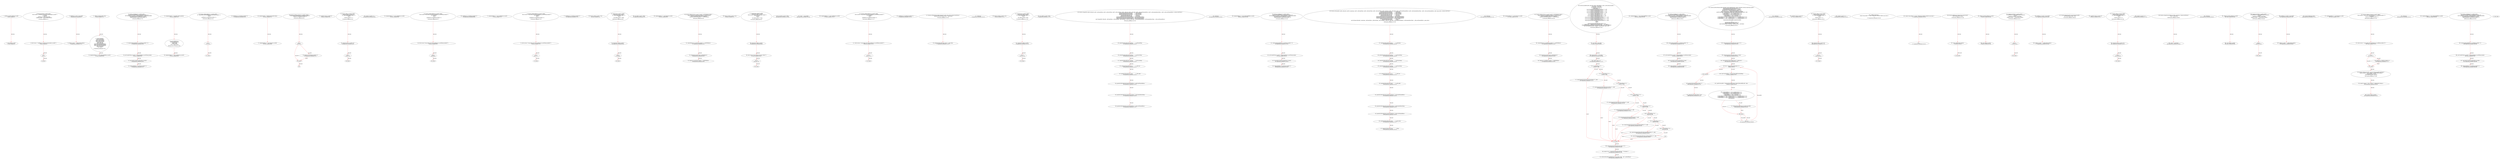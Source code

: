 digraph  {
13 [label="2_ address payable lastPlayer_re_ent9;\n13-new_variable-3-3", method="", type_label=new_variable];
17 [label="3_ uint jackpot_re_ent9;\n17-new_variable-4-4", method="", type_label=new_variable];
21 [label="4_ function buyTicket_re_ent9() public{\n	    (bool success,) = lastPlayer_re_ent9.call.value(jackpot_re_ent9)(\"\");\n	    if (!success)\n	        revert();\n      lastPlayer_re_ent9 = msg.sender;\n      jackpot_re_ent9    = address(this).balance;\n    }\n21-function_definition-5-11", method="buyTicket_re_ent9()", type_label=function_definition];
25 [label="5_ (bool success,) = lastPlayer_re_ent9.call.value(jackpot_re_ent9)(\"\");\n25-new_variable-6-6", method="buyTicket_re_ent9()", type_label=new_variable];
43 [label="6_ if\n43-if-7-8", method="buyTicket_re_ent9()", type_label=if];
2066 [label="6_ end_if", method="buyTicket_re_ent9()", type_label=end_if];
48 [label="8_ lastPlayer_re_ent9 = msg.sender;\n48-expression_statement-9-9", method="buyTicket_re_ent9()", type_label=expression_statement];
54 [label="9_ jackpot_re_ent9    = address(this).balance;\n54-expression_statement-10-10", method="buyTicket_re_ent9()", type_label=expression_statement];
62 [label="11_ address payable public owner;\n62-new_variable-12-12", method="", type_label=new_variable];
67 [label="12_ struct GameInfo {\n    uint256 timestamp;\n    uint32 odd_homeTeam;\n    uint32 odd_drawTeam; \n    uint32 odd_awayTeam;\n    uint32 odd_over;\n    uint32 odd_under;\n    uint32 odd_homeTeamAndDraw;\n    uint32 odd_homeAndAwayTeam;\n    uint32 odd_awayTeamAndDraw;\n    uint8  open_status;\n    bool   isDone;\n  }\n67-expression_statement-13-25", method="GameInfo()", type_label=expression_statement];
113 [label="25_ mapping(address => uint) redeemableEther_re_ent25;\n113-new_variable-26-26", method="", type_label=new_variable];
119 [label="26_ function claimReward_re_ent25() public {        \n        require(redeemableEther_re_ent25[msg.sender] > 0);\n        uint transferValue_re_ent25 = redeemableEther_re_ent25[msg.sender];\n        msg.sender.transfer(transferValue_re_ent25);    \n        redeemableEther_re_ent25[msg.sender] = 0;\n    }\n119-function_definition-27-32", method="claimReward_re_ent25()", type_label=function_definition];
123 [label="27_ require(redeemableEther_re_ent25[msg.sender] > 0);\n123-expression_statement-28-28", method="claimReward_re_ent25()", type_label=expression_statement];
134 [label="28_ uint transferValue_re_ent25 = redeemableEther_re_ent25[msg.sender];\n134-new_variable-29-29", method="claimReward_re_ent25()", type_label=new_variable];
144 [label="29_ msg.sender.transfer(transferValue_re_ent25);\n144-expression_statement-30-30", method="claimReward_re_ent25()", type_label=expression_statement];
153 [label="30_ redeemableEther_re_ent25[msg.sender] = 0;\n153-expression_statement-31-31", method="claimReward_re_ent25()", type_label=expression_statement];
161 [label="32_ mapping(uint64 => GameInfo) public gameList;\n161-new_variable-33-33", method="", type_label=new_variable];
169 [label="33_ struct BetFixture {\n    address payable player;\n    uint256 stake;\n    uint32  odd;\n    uint16  selectedTeam;\n  }\n169-expression_statement-34-39", method="BetFixture()", type_label=expression_statement];
187 [label="39_ mapping(address => uint) userBalance_re_ent19;\n187-new_variable-40-40", method="", type_label=new_variable];
193 [label="40_ function withdrawBalance_re_ent19() public{\n        if( ! (msg.sender.send(userBalance_re_ent19[msg.sender]) ) ){\n            revert();\n        }\n        userBalance_re_ent19[msg.sender] = 0;\n    }\n193-function_definition-41-46", method="withdrawBalance_re_ent19()", type_label=function_definition];
197 [label="41_ if\n197-if-42-44", method="withdrawBalance_re_ent19()", type_label=if];
2220 [label="41_ end_if", method="withdrawBalance_re_ent19()", type_label=end_if];
215 [label="44_ userBalance_re_ent19[msg.sender] = 0;\n215-expression_statement-45-45", method="withdrawBalance_re_ent19()", type_label=expression_statement];
223 [label="46_ mapping(uint64 => BetFixture[]) public betList;\n223-new_variable-47-47", method="", type_label=new_variable];
232 [label="47_ mapping(address => uint) balances_re_ent36;\n232-new_variable-48-48", method="", type_label=new_variable];
238 [label="48_ function withdraw_balances_re_ent36 () public {\n       if (msg.sender.send(balances_re_ent36[msg.sender ]))\n          balances_re_ent36[msg.sender] = 0;\n      }\n238-function_definition-49-52", method="withdraw_balances_re_ent36()", type_label=function_definition];
242 [label="49_ if\n242-if-50-51", method="withdraw_balances_re_ent36()", type_label=if];
2265 [label="49_ end_if", method="withdraw_balances_re_ent36()", type_label=end_if];
255 [label="50_ balances_re_ent36[msg.sender] = 0;\n255-expression_statement-51-51", method="withdraw_balances_re_ent36()", type_label=expression_statement];
269 [label="53_ uint256 counter_re_ent35 =0;\n269-new_variable-54-54", method="", type_label=new_variable];
274 [label="54_ function callme_re_ent35() public{\n        require(counter_re_ent35<=5);\n	if( ! (msg.sender.send(10 ether) ) ){\n            revert();\n        }\n        counter_re_ent35 += 1;\n    }\n274-function_definition-55-61", method="callme_re_ent35()", type_label=function_definition];
278 [label="55_ require(counter_re_ent35<=5);\n278-expression_statement-56-56", method="callme_re_ent35()", type_label=expression_statement];
285 [label="56_ if\n285-if-57-59", method="callme_re_ent35()", type_label=if];
2308 [label="56_ end_if", method="callme_re_ent35()", type_label=end_if];
300 [label="59_ counter_re_ent35 += 1;\n300-expression_statement-60-60", method="callme_re_ent35()", type_label=expression_statement];
314 [label="62_ mapping(address => uint) userBalance_re_ent40;\n314-new_variable-63-63", method="", type_label=new_variable];
320 [label="63_ function withdrawBalance_re_ent40() public{\n        (bool success,)=msg.sender.call.value(userBalance_re_ent40[msg.sender])(\"\");\n        if( ! success ){\n            revert();\n        }\n        userBalance_re_ent40[msg.sender] = 0;\n    }\n320-function_definition-64-70", method="withdrawBalance_re_ent40()", type_label=function_definition];
324 [label="64_ (bool success,)=msg.sender.call.value(userBalance_re_ent40[msg.sender])(\"\");\n324-new_variable-65-65", method="withdrawBalance_re_ent40()", type_label=new_variable];
348 [label="65_ if\n348-if-66-68", method="withdrawBalance_re_ent40()", type_label=if];
2371 [label="65_ end_if", method="withdrawBalance_re_ent40()", type_label=end_if];
354 [label="68_ userBalance_re_ent40[msg.sender] = 0;\n354-expression_statement-69-69", method="withdrawBalance_re_ent40()", type_label=expression_statement];
372 [label="71_ mapping(address => uint) userBalance_re_ent33;\n372-new_variable-72-72", method="", type_label=new_variable];
378 [label="72_ function withdrawBalance_re_ent33() public{\n        (bool success,)= msg.sender.call.value(userBalance_re_ent33[msg.sender])(\"\");\n        if( ! success ){\n            revert();\n        }\n        userBalance_re_ent33[msg.sender] = 0;\n    }\n378-function_definition-73-79", method="withdrawBalance_re_ent33()", type_label=function_definition];
382 [label="73_ (bool success,)= msg.sender.call.value(userBalance_re_ent33[msg.sender])(\"\");\n382-new_variable-74-74", method="withdrawBalance_re_ent33()", type_label=new_variable];
406 [label="74_ if\n406-if-75-77", method="withdrawBalance_re_ent33()", type_label=if];
2429 [label="74_ end_if", method="withdrawBalance_re_ent33()", type_label=end_if];
412 [label="77_ userBalance_re_ent33[msg.sender] = 0;\n412-expression_statement-78-78", method="withdrawBalance_re_ent33()", type_label=expression_statement];
442 [label="80_ bool not_called_re_ent27 = true;\n442-new_variable-81-81", method="", type_label=new_variable];
448 [label="81_ function bug_re_ent27() public{\n        require(not_called_re_ent27);\n        if( ! (msg.sender.send(1 ether) ) ){\n            revert();\n        }\n        not_called_re_ent27 = false;\n    }\n448-function_definition-82-88", method="bug_re_ent27()", type_label=function_definition];
452 [label="82_ require(not_called_re_ent27);\n452-expression_statement-83-83", method="bug_re_ent27()", type_label=expression_statement];
457 [label="83_ if\n457-if-84-86", method="bug_re_ent27()", type_label=if];
2480 [label="83_ end_if", method="bug_re_ent27()", type_label=end_if];
472 [label="86_ not_called_re_ent27 = false;\n472-expression_statement-87-87", method="bug_re_ent27()", type_label=expression_statement];
523 [label="89_ mapping(address => uint) balances_re_ent31;\n523-new_variable-90-90", method="", type_label=new_variable];
529 [label="90_ function withdrawFunds_re_ent31 (uint256 _weiToWithdraw) public {\n        require(balances_re_ent31[msg.sender] >= _weiToWithdraw);\n        require(msg.sender.send(_weiToWithdraw));   \n        balances_re_ent31[msg.sender] -= _weiToWithdraw;\n    }\n529-function_definition-91-95", method="withdrawFunds_re_ent31(uint256 _weiToWithdraw)", type_label=function_definition];
537 [label="91_ require(balances_re_ent31[msg.sender] >= _weiToWithdraw);\n537-expression_statement-92-92", method="withdrawFunds_re_ent31(uint256 _weiToWithdraw)", type_label=expression_statement];
548 [label="92_ require(msg.sender.send(_weiToWithdraw));\n548-expression_statement-93-93", method="withdrawFunds_re_ent31(uint256 _weiToWithdraw)", type_label=expression_statement];
560 [label="93_ balances_re_ent31[msg.sender] -= _weiToWithdraw;\n560-expression_statement-94-94", method="withdrawFunds_re_ent31(uint256 _weiToWithdraw)", type_label=expression_statement];
606 [label="96_ bool not_called_re_ent13 = true;\n606-new_variable-97-97", method="", type_label=new_variable];
612 [label="97_ function bug_re_ent13() public{\n        require(not_called_re_ent13);\n        (bool success,)=msg.sender.call.value(1 ether)(\"\");\n        if( ! success ){\n            revert();\n        }\n        not_called_re_ent13 = false;\n    }\n612-function_definition-98-105", method="bug_re_ent13()", type_label=function_definition];
616 [label="98_ require(not_called_re_ent13);\n616-expression_statement-99-99", method="bug_re_ent13()", type_label=expression_statement];
621 [label="99_ (bool success,)=msg.sender.call.value(1 ether)(\"\");\n621-new_variable-100-100", method="bug_re_ent13()", type_label=new_variable];
642 [label="100_ if\n642-if-101-103", method="bug_re_ent13()", type_label=if];
2665 [label="100_ end_if", method="bug_re_ent13()", type_label=end_if];
648 [label="103_ not_called_re_ent13 = false;\n648-expression_statement-104-104", method="bug_re_ent13()", type_label=expression_statement];
669 [label="107_ owner   = msg.sender;\n669-expression_statement-108-108", method="", type_label=expression_statement];
675 [label="109_ mapping(address => uint) userBalance_re_ent26;\n675-new_variable-110-110", method="", type_label=new_variable];
681 [label="110_ function withdrawBalance_re_ent26() public{\n        (bool success,)= msg.sender.call.value(userBalance_re_ent26[msg.sender])(\"\");\n        if( ! success ){\n            revert();\n        }\n        userBalance_re_ent26[msg.sender] = 0;\n    }\n681-function_definition-111-117", method="withdrawBalance_re_ent26()", type_label=function_definition];
685 [label="111_ (bool success,)= msg.sender.call.value(userBalance_re_ent26[msg.sender])(\"\");\n685-new_variable-112-112", method="withdrawBalance_re_ent26()", type_label=new_variable];
709 [label="112_ if\n709-if-113-115", method="withdrawBalance_re_ent26()", type_label=if];
2732 [label="112_ end_if", method="withdrawBalance_re_ent26()", type_label=end_if];
715 [label="115_ userBalance_re_ent26[msg.sender] = 0;\n715-expression_statement-116-116", method="withdrawBalance_re_ent26()", type_label=expression_statement];
723 [label="117_ function setOpenStatus(uint64 _fixtureId, uint8 _open_status) external onlyOwner {\n    gameList[_fixtureId].open_status = _open_status;\n  }\n723-function_definition-118-120", method="setOpenStatus(uint64 _fixtureId,uint8 _open_status)", type_label=function_definition];
734 [label="117_ onlyOwner\n734-expression_statement-118-118", method="setOpenStatus(uint64 _fixtureId,uint8 _open_status)", type_label=expression_statement];
737 [label="118_ gameList[_fixtureId].open_status = _open_status;\n737-expression_statement-119-119", method="setOpenStatus(uint64 _fixtureId,uint8 _open_status)", type_label=expression_statement];
745 [label="120_ bool not_called_re_ent20 = true;\n745-new_variable-121-121", method="", type_label=new_variable];
751 [label="121_ function bug_re_ent20() public{\n        require(not_called_re_ent20);\n        if( ! (msg.sender.send(1 ether) ) ){\n            revert();\n        }\n        not_called_re_ent20 = false;\n    }\n751-function_definition-122-128", method="bug_re_ent20()", type_label=function_definition];
755 [label="122_ require(not_called_re_ent20);\n755-expression_statement-123-123", method="bug_re_ent20()", type_label=expression_statement];
760 [label="123_ if\n760-if-124-126", method="bug_re_ent20()", type_label=if];
2783 [label="123_ end_if", method="bug_re_ent20()", type_label=end_if];
775 [label="126_ not_called_re_ent20 = false;\n775-expression_statement-127-127", method="bug_re_ent20()", type_label=expression_statement];
780 [label="128_ function changeOdd (uint64 _fixtureId, uint32 _odd_homeTeam, uint32 _odd_drawTeam, uint32 _odd_awayTeam, uint32 _odd_over, uint32 _odd_under, uint32 _odd_homeTeamAndDraw, uint32 _odd_homeAndAwayTeam , uint32 _odd_awayTeamAndDraw ) external onlyOwner {\n    gameList[_fixtureId].odd_homeTeam        = _odd_homeTeam;\n    gameList[_fixtureId].odd_drawTeam        = _odd_drawTeam;\n    gameList[_fixtureId].odd_awayTeam        = _odd_awayTeam;\n    gameList[_fixtureId].odd_over            = _odd_over;\n    gameList[_fixtureId].odd_under           = _odd_under;\n    gameList[_fixtureId].odd_homeTeamAndDraw = _odd_homeTeamAndDraw;\n    gameList[_fixtureId].odd_homeAndAwayTeam = _odd_homeAndAwayTeam;\n    gameList[_fixtureId].odd_awayTeamAndDraw = _odd_awayTeamAndDraw;\n    emit ChangeOdd (_fixtureId, _odd_homeTeam, _odd_drawTeam, _odd_awayTeam, _odd_over, _odd_under, _odd_homeTeamAndDraw, _odd_homeAndAwayTeam , _odd_awayTeamAndDraw);\n  }\n780-function_definition-129-139", method="changeOdd(uint64 _fixtureId,uint32 _odd_homeTeam,uint32 _odd_drawTeam,uint32 _odd_awayTeam,uint32 _odd_over,uint32 _odd_under,uint32 _odd_homeTeamAndDraw,uint32 _odd_homeAndAwayTeam,uint32 _odd_awayTeamAndDraw)", type_label=function_definition];
819 [label="128_ onlyOwner\n819-expression_statement-129-129", method="changeOdd(uint64 _fixtureId,uint32 _odd_homeTeam,uint32 _odd_drawTeam,uint32 _odd_awayTeam,uint32 _odd_over,uint32 _odd_under,uint32 _odd_homeTeamAndDraw,uint32 _odd_homeAndAwayTeam,uint32 _odd_awayTeamAndDraw)", type_label=expression_statement];
822 [label="129_ gameList[_fixtureId].odd_homeTeam        = _odd_homeTeam;\n822-expression_statement-130-130", method="changeOdd(uint64 _fixtureId,uint32 _odd_homeTeam,uint32 _odd_drawTeam,uint32 _odd_awayTeam,uint32 _odd_over,uint32 _odd_under,uint32 _odd_homeTeamAndDraw,uint32 _odd_homeAndAwayTeam,uint32 _odd_awayTeamAndDraw)", type_label=expression_statement];
830 [label="130_ gameList[_fixtureId].odd_drawTeam        = _odd_drawTeam;\n830-expression_statement-131-131", method="changeOdd(uint64 _fixtureId,uint32 _odd_homeTeam,uint32 _odd_drawTeam,uint32 _odd_awayTeam,uint32 _odd_over,uint32 _odd_under,uint32 _odd_homeTeamAndDraw,uint32 _odd_homeAndAwayTeam,uint32 _odd_awayTeamAndDraw)", type_label=expression_statement];
838 [label="131_ gameList[_fixtureId].odd_awayTeam        = _odd_awayTeam;\n838-expression_statement-132-132", method="changeOdd(uint64 _fixtureId,uint32 _odd_homeTeam,uint32 _odd_drawTeam,uint32 _odd_awayTeam,uint32 _odd_over,uint32 _odd_under,uint32 _odd_homeTeamAndDraw,uint32 _odd_homeAndAwayTeam,uint32 _odd_awayTeamAndDraw)", type_label=expression_statement];
846 [label="132_ gameList[_fixtureId].odd_over            = _odd_over;\n846-expression_statement-133-133", method="changeOdd(uint64 _fixtureId,uint32 _odd_homeTeam,uint32 _odd_drawTeam,uint32 _odd_awayTeam,uint32 _odd_over,uint32 _odd_under,uint32 _odd_homeTeamAndDraw,uint32 _odd_homeAndAwayTeam,uint32 _odd_awayTeamAndDraw)", type_label=expression_statement];
854 [label="133_ gameList[_fixtureId].odd_under           = _odd_under;\n854-expression_statement-134-134", method="changeOdd(uint64 _fixtureId,uint32 _odd_homeTeam,uint32 _odd_drawTeam,uint32 _odd_awayTeam,uint32 _odd_over,uint32 _odd_under,uint32 _odd_homeTeamAndDraw,uint32 _odd_homeAndAwayTeam,uint32 _odd_awayTeamAndDraw)", type_label=expression_statement];
862 [label="134_ gameList[_fixtureId].odd_homeTeamAndDraw = _odd_homeTeamAndDraw;\n862-expression_statement-135-135", method="changeOdd(uint64 _fixtureId,uint32 _odd_homeTeam,uint32 _odd_drawTeam,uint32 _odd_awayTeam,uint32 _odd_over,uint32 _odd_under,uint32 _odd_homeTeamAndDraw,uint32 _odd_homeAndAwayTeam,uint32 _odd_awayTeamAndDraw)", type_label=expression_statement];
870 [label="135_ gameList[_fixtureId].odd_homeAndAwayTeam = _odd_homeAndAwayTeam;\n870-expression_statement-136-136", method="changeOdd(uint64 _fixtureId,uint32 _odd_homeTeam,uint32 _odd_drawTeam,uint32 _odd_awayTeam,uint32 _odd_over,uint32 _odd_under,uint32 _odd_homeTeamAndDraw,uint32 _odd_homeAndAwayTeam,uint32 _odd_awayTeamAndDraw)", type_label=expression_statement];
878 [label="136_ gameList[_fixtureId].odd_awayTeamAndDraw = _odd_awayTeamAndDraw;\n878-expression_statement-137-137", method="changeOdd(uint64 _fixtureId,uint32 _odd_homeTeam,uint32 _odd_drawTeam,uint32 _odd_awayTeam,uint32 _odd_over,uint32 _odd_under,uint32 _odd_homeTeamAndDraw,uint32 _odd_homeAndAwayTeam,uint32 _odd_awayTeamAndDraw)", type_label=expression_statement];
906 [label="139_ mapping(address => uint) redeemableEther_re_ent32;\n906-new_variable-140-140", method="", type_label=new_variable];
912 [label="140_ function claimReward_re_ent32() public {        \n        require(redeemableEther_re_ent32[msg.sender] > 0);\n        uint transferValue_re_ent32 = redeemableEther_re_ent32[msg.sender];\n        msg.sender.transfer(transferValue_re_ent32);    \n        redeemableEther_re_ent32[msg.sender] = 0;\n    }\n912-function_definition-141-146", method="claimReward_re_ent32()", type_label=function_definition];
916 [label="141_ require(redeemableEther_re_ent32[msg.sender] > 0);\n916-expression_statement-142-142", method="claimReward_re_ent32()", type_label=expression_statement];
927 [label="142_ uint transferValue_re_ent32 = redeemableEther_re_ent32[msg.sender];\n927-new_variable-143-143", method="claimReward_re_ent32()", type_label=new_variable];
937 [label="143_ msg.sender.transfer(transferValue_re_ent32);\n937-expression_statement-144-144", method="claimReward_re_ent32()", type_label=expression_statement];
946 [label="144_ redeemableEther_re_ent32[msg.sender] = 0;\n946-expression_statement-145-145", method="claimReward_re_ent32()", type_label=expression_statement];
954 [label="146_ function setGameInfo (uint64 _fixtureId, uint256 _timestamp, uint32 _odd_homeTeam, uint32 _odd_drawTeam, uint32 _odd_awayTeam, uint32 _odd_over, uint32 _odd_under, uint32 _odd_homeTeamAndDraw, uint32 _odd_homeAndAwayTeam , uint32 _odd_awayTeamAndDraw, uint8 _open_status ) external onlyOwner {\n    gameList[_fixtureId].timestamp           = _timestamp;\n    gameList[_fixtureId].odd_homeTeam        = _odd_homeTeam;\n    gameList[_fixtureId].odd_drawTeam        = _odd_drawTeam;\n    gameList[_fixtureId].odd_awayTeam        = _odd_awayTeam;\n    gameList[_fixtureId].odd_over            = _odd_over;\n    gameList[_fixtureId].odd_under           = _odd_under;\n    gameList[_fixtureId].odd_homeTeamAndDraw = _odd_homeTeamAndDraw;\n    gameList[_fixtureId].odd_homeAndAwayTeam = _odd_homeAndAwayTeam;\n    gameList[_fixtureId].odd_awayTeamAndDraw = _odd_awayTeamAndDraw;\n    gameList[_fixtureId].open_status         = _open_status;\n    gameList[_fixtureId].isDone              = false;\n    emit SetGame(_fixtureId, _timestamp, _odd_homeTeam, _odd_drawTeam, _odd_awayTeam, _odd_over, _odd_under, _odd_homeTeamAndDraw, _odd_homeAndAwayTeam , _odd_awayTeamAndDraw, _open_status);\n  }\n954-function_definition-147-160", method="setGameInfo(uint64 _fixtureId,uint256 _timestamp,uint32 _odd_homeTeam,uint32 _odd_drawTeam,uint32 _odd_awayTeam,uint32 _odd_over,uint32 _odd_under,uint32 _odd_homeTeamAndDraw,uint32 _odd_homeAndAwayTeam,uint32 _odd_awayTeamAndDraw,uint8 _open_status)", type_label=function_definition];
1001 [label="146_ onlyOwner\n1001-expression_statement-147-147", method="setGameInfo(uint64 _fixtureId,uint256 _timestamp,uint32 _odd_homeTeam,uint32 _odd_drawTeam,uint32 _odd_awayTeam,uint32 _odd_over,uint32 _odd_under,uint32 _odd_homeTeamAndDraw,uint32 _odd_homeAndAwayTeam,uint32 _odd_awayTeamAndDraw,uint8 _open_status)", type_label=expression_statement];
1004 [label="147_ gameList[_fixtureId].timestamp           = _timestamp;\n1004-expression_statement-148-148", method="setGameInfo(uint64 _fixtureId,uint256 _timestamp,uint32 _odd_homeTeam,uint32 _odd_drawTeam,uint32 _odd_awayTeam,uint32 _odd_over,uint32 _odd_under,uint32 _odd_homeTeamAndDraw,uint32 _odd_homeAndAwayTeam,uint32 _odd_awayTeamAndDraw,uint8 _open_status)", type_label=expression_statement];
1012 [label="148_ gameList[_fixtureId].odd_homeTeam        = _odd_homeTeam;\n1012-expression_statement-149-149", method="setGameInfo(uint64 _fixtureId,uint256 _timestamp,uint32 _odd_homeTeam,uint32 _odd_drawTeam,uint32 _odd_awayTeam,uint32 _odd_over,uint32 _odd_under,uint32 _odd_homeTeamAndDraw,uint32 _odd_homeAndAwayTeam,uint32 _odd_awayTeamAndDraw,uint8 _open_status)", type_label=expression_statement];
1020 [label="149_ gameList[_fixtureId].odd_drawTeam        = _odd_drawTeam;\n1020-expression_statement-150-150", method="setGameInfo(uint64 _fixtureId,uint256 _timestamp,uint32 _odd_homeTeam,uint32 _odd_drawTeam,uint32 _odd_awayTeam,uint32 _odd_over,uint32 _odd_under,uint32 _odd_homeTeamAndDraw,uint32 _odd_homeAndAwayTeam,uint32 _odd_awayTeamAndDraw,uint8 _open_status)", type_label=expression_statement];
1028 [label="150_ gameList[_fixtureId].odd_awayTeam        = _odd_awayTeam;\n1028-expression_statement-151-151", method="setGameInfo(uint64 _fixtureId,uint256 _timestamp,uint32 _odd_homeTeam,uint32 _odd_drawTeam,uint32 _odd_awayTeam,uint32 _odd_over,uint32 _odd_under,uint32 _odd_homeTeamAndDraw,uint32 _odd_homeAndAwayTeam,uint32 _odd_awayTeamAndDraw,uint8 _open_status)", type_label=expression_statement];
1036 [label="151_ gameList[_fixtureId].odd_over            = _odd_over;\n1036-expression_statement-152-152", method="setGameInfo(uint64 _fixtureId,uint256 _timestamp,uint32 _odd_homeTeam,uint32 _odd_drawTeam,uint32 _odd_awayTeam,uint32 _odd_over,uint32 _odd_under,uint32 _odd_homeTeamAndDraw,uint32 _odd_homeAndAwayTeam,uint32 _odd_awayTeamAndDraw,uint8 _open_status)", type_label=expression_statement];
1044 [label="152_ gameList[_fixtureId].odd_under           = _odd_under;\n1044-expression_statement-153-153", method="setGameInfo(uint64 _fixtureId,uint256 _timestamp,uint32 _odd_homeTeam,uint32 _odd_drawTeam,uint32 _odd_awayTeam,uint32 _odd_over,uint32 _odd_under,uint32 _odd_homeTeamAndDraw,uint32 _odd_homeAndAwayTeam,uint32 _odd_awayTeamAndDraw,uint8 _open_status)", type_label=expression_statement];
1052 [label="153_ gameList[_fixtureId].odd_homeTeamAndDraw = _odd_homeTeamAndDraw;\n1052-expression_statement-154-154", method="setGameInfo(uint64 _fixtureId,uint256 _timestamp,uint32 _odd_homeTeam,uint32 _odd_drawTeam,uint32 _odd_awayTeam,uint32 _odd_over,uint32 _odd_under,uint32 _odd_homeTeamAndDraw,uint32 _odd_homeAndAwayTeam,uint32 _odd_awayTeamAndDraw,uint8 _open_status)", type_label=expression_statement];
1060 [label="154_ gameList[_fixtureId].odd_homeAndAwayTeam = _odd_homeAndAwayTeam;\n1060-expression_statement-155-155", method="setGameInfo(uint64 _fixtureId,uint256 _timestamp,uint32 _odd_homeTeam,uint32 _odd_drawTeam,uint32 _odd_awayTeam,uint32 _odd_over,uint32 _odd_under,uint32 _odd_homeTeamAndDraw,uint32 _odd_homeAndAwayTeam,uint32 _odd_awayTeamAndDraw,uint8 _open_status)", type_label=expression_statement];
1068 [label="155_ gameList[_fixtureId].odd_awayTeamAndDraw = _odd_awayTeamAndDraw;\n1068-expression_statement-156-156", method="setGameInfo(uint64 _fixtureId,uint256 _timestamp,uint32 _odd_homeTeam,uint32 _odd_drawTeam,uint32 _odd_awayTeam,uint32 _odd_over,uint32 _odd_under,uint32 _odd_homeTeamAndDraw,uint32 _odd_homeAndAwayTeam,uint32 _odd_awayTeamAndDraw,uint8 _open_status)", type_label=expression_statement];
1076 [label="156_ gameList[_fixtureId].open_status         = _open_status;\n1076-expression_statement-157-157", method="setGameInfo(uint64 _fixtureId,uint256 _timestamp,uint32 _odd_homeTeam,uint32 _odd_drawTeam,uint32 _odd_awayTeam,uint32 _odd_over,uint32 _odd_under,uint32 _odd_homeTeamAndDraw,uint32 _odd_homeAndAwayTeam,uint32 _odd_awayTeamAndDraw,uint8 _open_status)", type_label=expression_statement];
1084 [label="157_ gameList[_fixtureId].isDone              = false;\n1084-expression_statement-158-158", method="setGameInfo(uint64 _fixtureId,uint256 _timestamp,uint32 _odd_homeTeam,uint32 _odd_drawTeam,uint32 _odd_awayTeam,uint32 _odd_over,uint32 _odd_under,uint32 _odd_homeTeamAndDraw,uint32 _odd_homeAndAwayTeam,uint32 _odd_awayTeamAndDraw,uint8 _open_status)", type_label=expression_statement];
1117 [label="160_ mapping(address => uint) balances_re_ent38;\n1117-new_variable-161-161", method="", type_label=new_variable];
1123 [label="161_ function withdrawFunds_re_ent38 (uint256 _weiToWithdraw) public {\n        require(balances_re_ent38[msg.sender] >= _weiToWithdraw);\n        require(msg.sender.send(_weiToWithdraw));   \n        balances_re_ent38[msg.sender] -= _weiToWithdraw;\n    }\n1123-function_definition-162-166", method="withdrawFunds_re_ent38(uint256 _weiToWithdraw)", type_label=function_definition];
1131 [label="162_ require(balances_re_ent38[msg.sender] >= _weiToWithdraw);\n1131-expression_statement-163-163", method="withdrawFunds_re_ent38(uint256 _weiToWithdraw)", type_label=expression_statement];
1142 [label="163_ require(msg.sender.send(_weiToWithdraw));\n1142-expression_statement-164-164", method="withdrawFunds_re_ent38(uint256 _weiToWithdraw)", type_label=expression_statement];
1154 [label="164_ balances_re_ent38[msg.sender] -= _weiToWithdraw;\n1154-expression_statement-165-165", method="withdrawFunds_re_ent38(uint256 _weiToWithdraw)", type_label=expression_statement];
1162 [label="166_ function placeBet(uint64 _fixtureId, uint16 _selectedTeam, uint32 _odd) external payable  {\n    uint stake = msg.value;\n    require(stake >= .001 ether);\n    require(_odd != 0 );\n    if (_selectedTeam == 1 ) {\n      require(gameList[_fixtureId].odd_homeTeam == _odd);\n    } else if ( _selectedTeam == 2) {\n      require(gameList[_fixtureId].odd_drawTeam == _odd);\n    } else if ( _selectedTeam == 3) {\n      require(gameList[_fixtureId].odd_awayTeam == _odd);\n    } else if ( _selectedTeam == 4) {\n      require(gameList[_fixtureId].odd_over == _odd);\n    } else if ( _selectedTeam == 5) {\n      require(gameList[_fixtureId].odd_under == _odd);\n    } else if ( _selectedTeam == 6) {\n      require(gameList[_fixtureId].odd_homeTeamAndDraw == _odd);\n    } else if ( _selectedTeam == 7) {\n      require(gameList[_fixtureId].odd_homeAndAwayTeam == _odd);\n    } else if ( _selectedTeam == 8) {\n      require(gameList[_fixtureId].odd_awayTeamAndDraw == _odd);\n    } else {\n      revert();\n    }\n    require(gameList[_fixtureId].open_status == 3);\n    require( now < ( gameList[_fixtureId].timestamp  - 10 minutes ) );\n    betList[_fixtureId].push(BetFixture( msg.sender, stake,  _odd, _selectedTeam));\n    emit NewStake(msg.sender, _fixtureId, _selectedTeam, stake, _odd );\n  }\n1162-function_definition-167-194", method="placeBet(uint64 _fixtureId,uint16 _selectedTeam,uint32 _odd)", type_label=function_definition];
1179 [label="167_ uint stake = msg.value;\n1179-new_variable-168-168", method="placeBet(uint64 _fixtureId,uint16 _selectedTeam,uint32 _odd)", type_label=new_variable];
1187 [label="168_ require(stake >= .001 ether);\n1187-expression_statement-169-169", method="placeBet(uint64 _fixtureId,uint16 _selectedTeam,uint32 _odd)", type_label=expression_statement];
1195 [label="169_ require(_odd != 0 );\n1195-expression_statement-170-170", method="placeBet(uint64 _fixtureId,uint16 _selectedTeam,uint32 _odd)", type_label=expression_statement];
1202 [label="170_ if__selectedTeam == 1\n1202-if-171-189", method="placeBet(uint64 _fixtureId,uint16 _selectedTeam,uint32 _odd)", type_label=if];
3225 [label="170_ end_if", method="placeBet(uint64 _fixtureId,uint16 _selectedTeam,uint32 _odd)", type_label=end_if];
1207 [label="171_ require(gameList[_fixtureId].odd_homeTeam == _odd);\n1207-expression_statement-172-172", method="placeBet(uint64 _fixtureId,uint16 _selectedTeam,uint32 _odd)", type_label=expression_statement];
1218 [label="172_ if__selectedTeam == 2\n1218-if-173-189", method="placeBet(uint64 _fixtureId,uint16 _selectedTeam,uint32 _odd)", type_label=if];
1223 [label="173_ require(gameList[_fixtureId].odd_drawTeam == _odd);\n1223-expression_statement-174-174", method="placeBet(uint64 _fixtureId,uint16 _selectedTeam,uint32 _odd)", type_label=expression_statement];
1234 [label="174_ if__selectedTeam == 3\n1234-if-175-189", method="placeBet(uint64 _fixtureId,uint16 _selectedTeam,uint32 _odd)", type_label=if];
1239 [label="175_ require(gameList[_fixtureId].odd_awayTeam == _odd);\n1239-expression_statement-176-176", method="placeBet(uint64 _fixtureId,uint16 _selectedTeam,uint32 _odd)", type_label=expression_statement];
1250 [label="176_ if__selectedTeam == 4\n1250-if-177-189", method="placeBet(uint64 _fixtureId,uint16 _selectedTeam,uint32 _odd)", type_label=if];
1255 [label="177_ require(gameList[_fixtureId].odd_over == _odd);\n1255-expression_statement-178-178", method="placeBet(uint64 _fixtureId,uint16 _selectedTeam,uint32 _odd)", type_label=expression_statement];
1266 [label="178_ if__selectedTeam == 5\n1266-if-179-189", method="placeBet(uint64 _fixtureId,uint16 _selectedTeam,uint32 _odd)", type_label=if];
1271 [label="179_ require(gameList[_fixtureId].odd_under == _odd);\n1271-expression_statement-180-180", method="placeBet(uint64 _fixtureId,uint16 _selectedTeam,uint32 _odd)", type_label=expression_statement];
1282 [label="180_ if__selectedTeam == 6\n1282-if-181-189", method="placeBet(uint64 _fixtureId,uint16 _selectedTeam,uint32 _odd)", type_label=if];
1287 [label="181_ require(gameList[_fixtureId].odd_homeTeamAndDraw == _odd);\n1287-expression_statement-182-182", method="placeBet(uint64 _fixtureId,uint16 _selectedTeam,uint32 _odd)", type_label=expression_statement];
1298 [label="182_ if__selectedTeam == 7\n1298-if-183-189", method="placeBet(uint64 _fixtureId,uint16 _selectedTeam,uint32 _odd)", type_label=if];
1303 [label="183_ require(gameList[_fixtureId].odd_homeAndAwayTeam == _odd);\n1303-expression_statement-184-184", method="placeBet(uint64 _fixtureId,uint16 _selectedTeam,uint32 _odd)", type_label=expression_statement];
1314 [label="184_ if__selectedTeam == 8\n1314-if-185-189", method="placeBet(uint64 _fixtureId,uint16 _selectedTeam,uint32 _odd)", type_label=if];
1319 [label="185_ require(gameList[_fixtureId].odd_awayTeamAndDraw == _odd);\n1319-expression_statement-186-186", method="placeBet(uint64 _fixtureId,uint16 _selectedTeam,uint32 _odd)", type_label=expression_statement];
1333 [label="189_ require(gameList[_fixtureId].open_status == 3);\n1333-expression_statement-190-190", method="placeBet(uint64 _fixtureId,uint16 _selectedTeam,uint32 _odd)", type_label=expression_statement];
1344 [label="190_ require( now < ( gameList[_fixtureId].timestamp  - 10 minutes ) );\n1344-expression_statement-191-191", method="placeBet(uint64 _fixtureId,uint16 _selectedTeam,uint32 _odd)", type_label=expression_statement];
1359 [label="191_ betList[_fixtureId].push(BetFixture( msg.sender, stake,  _odd, _selectedTeam));\n1359-expression_statement-192-192", method="placeBet(uint64 _fixtureId,uint16 _selectedTeam,uint32 _odd)", type_label=expression_statement];
1393 [label="194_ mapping(address => uint) redeemableEther_re_ent4;\n1393-new_variable-195-195", method="", type_label=new_variable];
1399 [label="195_ function claimReward_re_ent4() public {        \n        require(redeemableEther_re_ent4[msg.sender] > 0);\n        uint transferValue_re_ent4 = redeemableEther_re_ent4[msg.sender];\n        msg.sender.transfer(transferValue_re_ent4);    \n        redeemableEther_re_ent4[msg.sender] = 0;\n    }\n1399-function_definition-196-201", method="claimReward_re_ent4()", type_label=function_definition];
1403 [label="196_ require(redeemableEther_re_ent4[msg.sender] > 0);\n1403-expression_statement-197-197", method="claimReward_re_ent4()", type_label=expression_statement];
1414 [label="197_ uint transferValue_re_ent4 = redeemableEther_re_ent4[msg.sender];\n1414-new_variable-198-198", method="claimReward_re_ent4()", type_label=new_variable];
1424 [label="198_ msg.sender.transfer(transferValue_re_ent4);\n1424-expression_statement-199-199", method="claimReward_re_ent4()", type_label=expression_statement];
1433 [label="199_ redeemableEther_re_ent4[msg.sender] = 0;\n1433-expression_statement-200-200", method="claimReward_re_ent4()", type_label=expression_statement];
1441 [label="201_ function givePrizeMoney(uint64 _fixtureId, uint8 _homeDrawAway, uint8 _overUnder) external onlyOwner payable {\n    require(gameList[_fixtureId].open_status == 3);\n    require(gameList[_fixtureId].isDone == false);\n    require(betList[_fixtureId][0].player != address(0) );\n    for (uint i= 0 ; i < betList[_fixtureId].length; i++){\n      uint16 selectedTeam = betList[_fixtureId][i].selectedTeam;\n      uint256 returnEth = (betList[_fixtureId][i].stake * betList[_fixtureId][i].odd) / 1000 ;\n      if ( (selectedTeam == 1 && _homeDrawAway == 1) \n        || (selectedTeam == 2 && _homeDrawAway == 2) \n        || (selectedTeam == 3 && _homeDrawAway == 3) \n        || (selectedTeam == 4 && _overUnder == 1) \n        || (selectedTeam == 5 && _overUnder == 2) \n        || (selectedTeam == 6 && ( _homeDrawAway == 1 || _homeDrawAway == 2) )\n        || (selectedTeam == 7 && ( _homeDrawAway == 1 || _homeDrawAway == 3) )\n        || (selectedTeam == 8 && ( _homeDrawAway == 3 || _homeDrawAway == 2) ) \n        ){ \n        betList[_fixtureId][i].player.transfer(returnEth);\n      }\n    }\n    gameList[_fixtureId].open_status = 5;\n    gameList[_fixtureId].isDone = true;  \n    emit GivePrizeMoney( _fixtureId,  _homeDrawAway,  _overUnder);\n  }\n1441-function_definition-202-224", method="givePrizeMoney(uint64 _fixtureId,uint8 _homeDrawAway,uint8 _overUnder)", type_label=function_definition];
1456 [label="201_ onlyOwner\n1456-expression_statement-202-202", method="givePrizeMoney(uint64 _fixtureId,uint8 _homeDrawAway,uint8 _overUnder)", type_label=expression_statement];
1460 [label="202_ require(gameList[_fixtureId].open_status == 3);\n1460-expression_statement-203-203", method="givePrizeMoney(uint64 _fixtureId,uint8 _homeDrawAway,uint8 _overUnder)", type_label=expression_statement];
1471 [label="203_ require(gameList[_fixtureId].isDone == false);\n1471-expression_statement-204-204", method="givePrizeMoney(uint64 _fixtureId,uint8 _homeDrawAway,uint8 _overUnder)", type_label=expression_statement];
1483 [label="204_ require(betList[_fixtureId][0].player != address(0) );\n1483-expression_statement-205-205", method="givePrizeMoney(uint64 _fixtureId,uint8 _homeDrawAway,uint8 _overUnder)", type_label=expression_statement];
1498 [label="205_ for(i < betList[_fixtureId].length;;i++)\n1498-for-206-220", method="givePrizeMoney(uint64 _fixtureId,uint8 _homeDrawAway,uint8 _overUnder)", type_label=for];
3521 [label="205_ end_loop", method="givePrizeMoney(uint64 _fixtureId,uint8 _homeDrawAway,uint8 _overUnder)", type_label=end_loop];
1513 [label="205_ i++\n1513-expression_statement-206-206", method="givePrizeMoney(uint64 _fixtureId,uint8 _homeDrawAway,uint8 _overUnder)", type_label=expression_statement];
1516 [label="206_ uint16 selectedTeam = betList[_fixtureId][i].selectedTeam;\n1516-new_variable-207-207", method="givePrizeMoney(uint64 _fixtureId,uint8 _homeDrawAway,uint8 _overUnder)", type_label=new_variable];
1528 [label="207_ uint256 returnEth = (betList[_fixtureId][i].stake * betList[_fixtureId][i].odd) / 1000 ;\n1528-new_variable-208-208", method="givePrizeMoney(uint64 _fixtureId,uint8 _homeDrawAway,uint8 _overUnder)", type_label=new_variable];
1551 [label="208_ if_(selectedTeam == 1 && _homeDrawAway == 1) \n        || (selectedTeam == 2 && _homeDrawAway == 2) \n        || (selectedTeam == 3 && _homeDrawAway == 3) \n        || (selectedTeam == 4 && _overUnder == 1) \n        || (selectedTeam == 5 && _overUnder == 2) \n        || (selectedTeam == 6 && ( _homeDrawAway == 1 || _homeDrawAway == 2) )\n        || (selectedTeam == 7 && ( _homeDrawAway == 1 || _homeDrawAway == 3) )\n        || (selectedTeam == 8 && ( _homeDrawAway == 3 || _homeDrawAway == 2) )\n1551-if-209-219", method="givePrizeMoney(uint64 _fixtureId,uint8 _homeDrawAway,uint8 _overUnder)", type_label=if];
3574 [label="208_ end_if", method="givePrizeMoney(uint64 _fixtureId,uint8 _homeDrawAway,uint8 _overUnder)", type_label=end_if];
1639 [label="217_ betList[_fixtureId][i].player.transfer(returnEth);\n1639-expression_statement-218-218", method="givePrizeMoney(uint64 _fixtureId,uint8 _homeDrawAway,uint8 _overUnder)", type_label=expression_statement];
1652 [label="220_ gameList[_fixtureId].open_status = 5;\n1652-expression_statement-221-221", method="givePrizeMoney(uint64 _fixtureId,uint8 _homeDrawAway,uint8 _overUnder)", type_label=expression_statement];
1660 [label="221_ gameList[_fixtureId].isDone = true;\n1660-expression_statement-222-222", method="givePrizeMoney(uint64 _fixtureId,uint8 _homeDrawAway,uint8 _overUnder)", type_label=expression_statement];
1677 [label="224_ uint256 counter_re_ent7 =0;\n1677-new_variable-225-225", method="", type_label=new_variable];
1682 [label="225_ function callme_re_ent7() public{\n        require(counter_re_ent7<=5);\n	if( ! (msg.sender.send(10 ether) ) ){\n            revert();\n        }\n        counter_re_ent7 += 1;\n    }\n1682-function_definition-226-232", method="callme_re_ent7()", type_label=function_definition];
1686 [label="226_ require(counter_re_ent7<=5);\n1686-expression_statement-227-227", method="callme_re_ent7()", type_label=expression_statement];
1693 [label="227_ if\n1693-if-228-230", method="callme_re_ent7()", type_label=if];
3716 [label="227_ end_if", method="callme_re_ent7()", type_label=end_if];
1708 [label="230_ counter_re_ent7 += 1;\n1708-expression_statement-231-231", method="callme_re_ent7()", type_label=expression_statement];
1712 [label="232_ modifier onlyOwner {\n    require (msg.sender == owner, \"OnlyOwner methods called by non-owner.\");\n    _;\n  }\n1712-expression_statement-233-236", method="", type_label=expression_statement];
1715 [label="233_ require (msg.sender == owner, \"OnlyOwner methods called by non-owner.\");\n1715-expression_statement-234-234", method="", type_label=expression_statement];
1727 [label="234_ _;\n1727-expression_statement-235-235", method="", type_label=expression_statement];
1729 [label="236_ function getBalance() external view returns(uint){\n    return address(this).balance;\n  }\n1729-function_definition-237-239", method="getBalance()", type_label=function_definition];
1738 [label="237_ return address(this).balance;\n1738-return-238-238", method="getBalance()", type_label=return];
1744 [label="239_ address payable lastPlayer_re_ent23;\n1744-new_variable-240-240", method="", type_label=new_variable];
1748 [label="240_ uint jackpot_re_ent23;\n1748-new_variable-241-241", method="", type_label=new_variable];
1752 [label="241_ function buyTicket_re_ent23() public{\n	    if (!(lastPlayer_re_ent23.send(jackpot_re_ent23)))\n        revert();\n      lastPlayer_re_ent23 = msg.sender;\n      jackpot_re_ent23    = address(this).balance;\n    }\n1752-function_definition-242-247", method="buyTicket_re_ent23()", type_label=function_definition];
1756 [label="242_ if\n1756-if-243-244", method="buyTicket_re_ent23()", type_label=if];
3779 [label="242_ end_if", method="buyTicket_re_ent23()", type_label=end_if];
1767 [label="244_ lastPlayer_re_ent23 = msg.sender;\n1767-expression_statement-245-245", method="buyTicket_re_ent23()", type_label=expression_statement];
1773 [label="245_ jackpot_re_ent23    = address(this).balance;\n1773-expression_statement-246-246", method="buyTicket_re_ent23()", type_label=expression_statement];
1781 [label="247_ function deposit(uint256 _eth) external payable{\n    emit Deposit(msg.sender, _eth);\n  }\n1781-function_definition-248-250", method="deposit(uint256 _eth)", type_label=function_definition];
1798 [label="250_ uint256 counter_re_ent14 =0;\n1798-new_variable-251-251", method="", type_label=new_variable];
1803 [label="251_ function callme_re_ent14() public{\n        require(counter_re_ent14<=5);\n	if( ! (msg.sender.send(10 ether) ) ){\n            revert();\n        }\n        counter_re_ent14 += 1;\n    }\n1803-function_definition-252-258", method="callme_re_ent14()", type_label=function_definition];
1807 [label="252_ require(counter_re_ent14<=5);\n1807-expression_statement-253-253", method="callme_re_ent14()", type_label=expression_statement];
1814 [label="253_ if\n1814-if-254-256", method="callme_re_ent14()", type_label=if];
3837 [label="253_ end_if", method="callme_re_ent14()", type_label=end_if];
1829 [label="256_ counter_re_ent14 += 1;\n1829-expression_statement-257-257", method="callme_re_ent14()", type_label=expression_statement];
1833 [label="258_ function changeOwner(address payable _newOwner ) external onlyOwner {\n    owner = _newOwner;\n  }\n1833-function_definition-259-261", method="changeOwner(address payable _newOwner)", type_label=function_definition];
1840 [label="258_ onlyOwner\n1840-expression_statement-259-259", method="changeOwner(address payable _newOwner)", type_label=expression_statement];
1843 [label="259_ owner = _newOwner;\n1843-expression_statement-260-260", method="changeOwner(address payable _newOwner)", type_label=expression_statement];
1847 [label="261_ address payable lastPlayer_re_ent30;\n1847-new_variable-262-262", method="", type_label=new_variable];
1851 [label="262_ uint jackpot_re_ent30;\n1851-new_variable-263-263", method="", type_label=new_variable];
1855 [label="263_ function buyTicket_re_ent30() public{\n	    if (!(lastPlayer_re_ent30.send(jackpot_re_ent30)))\n        revert();\n      lastPlayer_re_ent30 = msg.sender;\n      jackpot_re_ent30    = address(this).balance;\n    }\n1855-function_definition-264-269", method="buyTicket_re_ent30()", type_label=function_definition];
1859 [label="264_ if\n1859-if-265-266", method="buyTicket_re_ent30()", type_label=if];
3882 [label="264_ end_if", method="buyTicket_re_ent30()", type_label=end_if];
1870 [label="266_ lastPlayer_re_ent30 = msg.sender;\n1870-expression_statement-267-267", method="buyTicket_re_ent30()", type_label=expression_statement];
1876 [label="267_ jackpot_re_ent30    = address(this).balance;\n1876-expression_statement-268-268", method="buyTicket_re_ent30()", type_label=expression_statement];
1888 [label="270_ owner.transfer(msg.value);\n1888-expression_statement-271-271", method="", type_label=expression_statement];
1897 [label="272_ mapping(address => uint) balances_re_ent8;\n1897-new_variable-273-273", method="", type_label=new_variable];
1903 [label="273_ function withdraw_balances_re_ent8 () public {\n       (bool success,) = msg.sender.call.value(balances_re_ent8[msg.sender ])(\"\");\n       if (success)\n          balances_re_ent8[msg.sender] = 0;\n      }\n1903-function_definition-274-278", method="withdraw_balances_re_ent8()", type_label=function_definition];
1907 [label="274_ (bool success,) = msg.sender.call.value(balances_re_ent8[msg.sender ])(\"\");\n1907-new_variable-275-275", method="withdraw_balances_re_ent8()", type_label=new_variable];
1931 [label="275_ if\n1931-if-276-277", method="withdraw_balances_re_ent8()", type_label=if];
3954 [label="275_ end_if", method="withdraw_balances_re_ent8()", type_label=end_if];
1933 [label="276_ balances_re_ent8[msg.sender] = 0;\n1933-expression_statement-277-277", method="withdraw_balances_re_ent8()", type_label=expression_statement];
1941 [label="278_ function withdraw(uint256 _amount) external payable onlyOwner {\n    require(_amount > 0 && _amount <= address(this).balance );\n    owner.transfer(_amount);\n    emit Withdraw(owner, _amount);\n  }\n1941-function_definition-279-283", method="withdraw(uint256 _amount)", type_label=function_definition];
1949 [label="278_ onlyOwner\n1949-expression_statement-279-279", method="withdraw(uint256 _amount)", type_label=expression_statement];
1952 [label="279_ require(_amount > 0 && _amount <= address(this).balance );\n1952-expression_statement-280-280", method="withdraw(uint256 _amount)", type_label=expression_statement];
1967 [label="280_ owner.transfer(_amount);\n1967-expression_statement-281-281", method="withdraw(uint256 _amount)", type_label=expression_statement];
1980 [label="283_ mapping(address => uint) redeemableEther_re_ent39;\n1980-new_variable-284-284", method="", type_label=new_variable];
1986 [label="284_ function claimReward_re_ent39() public {        \n        require(redeemableEther_re_ent39[msg.sender] > 0);\n        uint transferValue_re_ent39 = redeemableEther_re_ent39[msg.sender];\n        msg.sender.transfer(transferValue_re_ent39);    \n        redeemableEther_re_ent39[msg.sender] = 0;\n    }\n1986-function_definition-285-290", method="claimReward_re_ent39()", type_label=function_definition];
1990 [label="285_ require(redeemableEther_re_ent39[msg.sender] > 0);\n1990-expression_statement-286-286", method="claimReward_re_ent39()", type_label=expression_statement];
2001 [label="286_ uint transferValue_re_ent39 = redeemableEther_re_ent39[msg.sender];\n2001-new_variable-287-287", method="claimReward_re_ent39()", type_label=new_variable];
2011 [label="287_ msg.sender.transfer(transferValue_re_ent39);\n2011-expression_statement-288-288", method="claimReward_re_ent39()", type_label=expression_statement];
2020 [label="288_ redeemableEther_re_ent39[msg.sender] = 0;\n2020-expression_statement-289-289", method="claimReward_re_ent39()", type_label=expression_statement];
1 [label="0_ start_node", method="", type_label=start];
2 [label="0_ exit_node", method="", type_label=exit];
263;
1331;
13 -> 17  [color=red, controlflow_type=next_line, edge_type=CFG_edge, key=0, label=next_line];
21 -> 25  [color=red, controlflow_type=next_line, edge_type=CFG_edge, key=0, label=next_line];
25 -> 43  [color=red, controlflow_type=next_line, edge_type=CFG_edge, key=0, label=next_line];
43 -> 2066  [color=red, controlflow_type=neg_next, edge_type=CFG_edge, key=0, label=neg_next];
48 -> 54  [color=red, controlflow_type=next_line, edge_type=CFG_edge, key=0, label=next_line];
62 -> 67  [color=red, controlflow_type=next_line, edge_type=CFG_edge, key=0, label=next_line];
67 -> 113  [color=red, controlflow_type=next_line, edge_type=CFG_edge, key=0, label=next_line];
119 -> 123  [color=red, controlflow_type=next_line, edge_type=CFG_edge, key=0, label=next_line];
123 -> 134  [color=red, controlflow_type=next_line, edge_type=CFG_edge, key=0, label=next_line];
134 -> 144  [color=red, controlflow_type=next_line, edge_type=CFG_edge, key=0, label=next_line];
144 -> 153  [color=red, controlflow_type=next_line, edge_type=CFG_edge, key=0, label=next_line];
161 -> 169  [color=red, controlflow_type=next_line, edge_type=CFG_edge, key=0, label=next_line];
169 -> 187  [color=red, controlflow_type=next_line, edge_type=CFG_edge, key=0, label=next_line];
193 -> 197  [color=red, controlflow_type=next_line, edge_type=CFG_edge, key=0, label=next_line];
197 -> 2220  [color=red, controlflow_type=neg_next, edge_type=CFG_edge, key=0, label=neg_next];
223 -> 232  [color=red, controlflow_type=next_line, edge_type=CFG_edge, key=0, label=next_line];
238 -> 242  [color=red, controlflow_type=next_line, edge_type=CFG_edge, key=0, label=next_line];
242 -> 255  [color=red, controlflow_type=pos_next, edge_type=CFG_edge, key=0, label=pos_next];
242 -> 2265  [color=red, controlflow_type=neg_next, edge_type=CFG_edge, key=0, label=neg_next];
2265 -> 263  [color=red, controlflow_type=next_line, edge_type=CFG_edge, key=0, label=next_line];
255 -> 2265  [color=red, controlflow_type=end_if, edge_type=CFG_edge, key=0, label=end_if];
274 -> 278  [color=red, controlflow_type=next_line, edge_type=CFG_edge, key=0, label=next_line];
278 -> 285  [color=red, controlflow_type=next_line, edge_type=CFG_edge, key=0, label=next_line];
285 -> 2308  [color=red, controlflow_type=neg_next, edge_type=CFG_edge, key=0, label=neg_next];
320 -> 324  [color=red, controlflow_type=next_line, edge_type=CFG_edge, key=0, label=next_line];
324 -> 348  [color=red, controlflow_type=next_line, edge_type=CFG_edge, key=0, label=next_line];
348 -> 2371  [color=red, controlflow_type=neg_next, edge_type=CFG_edge, key=0, label=neg_next];
378 -> 382  [color=red, controlflow_type=next_line, edge_type=CFG_edge, key=0, label=next_line];
382 -> 406  [color=red, controlflow_type=next_line, edge_type=CFG_edge, key=0, label=next_line];
406 -> 2429  [color=red, controlflow_type=neg_next, edge_type=CFG_edge, key=0, label=neg_next];
448 -> 452  [color=red, controlflow_type=next_line, edge_type=CFG_edge, key=0, label=next_line];
452 -> 457  [color=red, controlflow_type=next_line, edge_type=CFG_edge, key=0, label=next_line];
457 -> 2480  [color=red, controlflow_type=neg_next, edge_type=CFG_edge, key=0, label=neg_next];
529 -> 537  [color=red, controlflow_type=next_line, edge_type=CFG_edge, key=0, label=next_line];
537 -> 548  [color=red, controlflow_type=next_line, edge_type=CFG_edge, key=0, label=next_line];
548 -> 560  [color=red, controlflow_type=next_line, edge_type=CFG_edge, key=0, label=next_line];
612 -> 616  [color=red, controlflow_type=next_line, edge_type=CFG_edge, key=0, label=next_line];
616 -> 621  [color=red, controlflow_type=next_line, edge_type=CFG_edge, key=0, label=next_line];
621 -> 642  [color=red, controlflow_type=next_line, edge_type=CFG_edge, key=0, label=next_line];
642 -> 2665  [color=red, controlflow_type=neg_next, edge_type=CFG_edge, key=0, label=neg_next];
681 -> 685  [color=red, controlflow_type=next_line, edge_type=CFG_edge, key=0, label=next_line];
685 -> 709  [color=red, controlflow_type=next_line, edge_type=CFG_edge, key=0, label=next_line];
709 -> 2732  [color=red, controlflow_type=neg_next, edge_type=CFG_edge, key=0, label=neg_next];
723 -> 737  [color=red, controlflow_type=next_line, edge_type=CFG_edge, key=0, label=next_line];
751 -> 755  [color=red, controlflow_type=next_line, edge_type=CFG_edge, key=0, label=next_line];
755 -> 760  [color=red, controlflow_type=next_line, edge_type=CFG_edge, key=0, label=next_line];
760 -> 2783  [color=red, controlflow_type=neg_next, edge_type=CFG_edge, key=0, label=neg_next];
780 -> 822  [color=red, controlflow_type=next_line, edge_type=CFG_edge, key=0, label=next_line];
822 -> 830  [color=red, controlflow_type=next_line, edge_type=CFG_edge, key=0, label=next_line];
830 -> 838  [color=red, controlflow_type=next_line, edge_type=CFG_edge, key=0, label=next_line];
838 -> 846  [color=red, controlflow_type=next_line, edge_type=CFG_edge, key=0, label=next_line];
846 -> 854  [color=red, controlflow_type=next_line, edge_type=CFG_edge, key=0, label=next_line];
854 -> 862  [color=red, controlflow_type=next_line, edge_type=CFG_edge, key=0, label=next_line];
862 -> 870  [color=red, controlflow_type=next_line, edge_type=CFG_edge, key=0, label=next_line];
870 -> 878  [color=red, controlflow_type=next_line, edge_type=CFG_edge, key=0, label=next_line];
912 -> 916  [color=red, controlflow_type=next_line, edge_type=CFG_edge, key=0, label=next_line];
916 -> 927  [color=red, controlflow_type=next_line, edge_type=CFG_edge, key=0, label=next_line];
927 -> 937  [color=red, controlflow_type=next_line, edge_type=CFG_edge, key=0, label=next_line];
937 -> 946  [color=red, controlflow_type=next_line, edge_type=CFG_edge, key=0, label=next_line];
954 -> 1004  [color=red, controlflow_type=next_line, edge_type=CFG_edge, key=0, label=next_line];
1004 -> 1012  [color=red, controlflow_type=next_line, edge_type=CFG_edge, key=0, label=next_line];
1012 -> 1020  [color=red, controlflow_type=next_line, edge_type=CFG_edge, key=0, label=next_line];
1020 -> 1028  [color=red, controlflow_type=next_line, edge_type=CFG_edge, key=0, label=next_line];
1028 -> 1036  [color=red, controlflow_type=next_line, edge_type=CFG_edge, key=0, label=next_line];
1036 -> 1044  [color=red, controlflow_type=next_line, edge_type=CFG_edge, key=0, label=next_line];
1044 -> 1052  [color=red, controlflow_type=next_line, edge_type=CFG_edge, key=0, label=next_line];
1052 -> 1060  [color=red, controlflow_type=next_line, edge_type=CFG_edge, key=0, label=next_line];
1060 -> 1068  [color=red, controlflow_type=next_line, edge_type=CFG_edge, key=0, label=next_line];
1068 -> 1076  [color=red, controlflow_type=next_line, edge_type=CFG_edge, key=0, label=next_line];
1076 -> 1084  [color=red, controlflow_type=next_line, edge_type=CFG_edge, key=0, label=next_line];
1123 -> 1131  [color=red, controlflow_type=next_line, edge_type=CFG_edge, key=0, label=next_line];
1131 -> 1142  [color=red, controlflow_type=next_line, edge_type=CFG_edge, key=0, label=next_line];
1142 -> 1154  [color=red, controlflow_type=next_line, edge_type=CFG_edge, key=0, label=next_line];
1162 -> 1179  [color=red, controlflow_type=next_line, edge_type=CFG_edge, key=0, label=next_line];
1179 -> 1187  [color=red, controlflow_type=next_line, edge_type=CFG_edge, key=0, label=next_line];
1187 -> 1195  [color=red, controlflow_type=next_line, edge_type=CFG_edge, key=0, label=next_line];
1195 -> 1202  [color=red, controlflow_type=next_line, edge_type=CFG_edge, key=0, label=next_line];
1202 -> 1207  [color=red, controlflow_type=pos_next, edge_type=CFG_edge, key=0, label=pos_next];
1202 -> 1218  [color=red, controlflow_type=neg_next, edge_type=CFG_edge, key=0, label=neg_next];
3225 -> 1333  [color=red, controlflow_type=next_line, edge_type=CFG_edge, key=0, label=next_line];
1207 -> 3225  [color=red, controlflow_type=end_if, edge_type=CFG_edge, key=0, label=end_if];
1218 -> 1223  [color=red, controlflow_type=pos_next, edge_type=CFG_edge, key=0, label=pos_next];
1218 -> 1234  [color=red, controlflow_type=neg_next, edge_type=CFG_edge, key=0, label=neg_next];
1223 -> 3225  [color=red, controlflow_type=end_if, edge_type=CFG_edge, key=0, label=end_if];
1234 -> 1239  [color=red, controlflow_type=pos_next, edge_type=CFG_edge, key=0, label=pos_next];
1234 -> 1250  [color=red, controlflow_type=neg_next, edge_type=CFG_edge, key=0, label=neg_next];
1239 -> 3225  [color=red, controlflow_type=end_if, edge_type=CFG_edge, key=0, label=end_if];
1250 -> 1255  [color=red, controlflow_type=pos_next, edge_type=CFG_edge, key=0, label=pos_next];
1250 -> 1266  [color=red, controlflow_type=neg_next, edge_type=CFG_edge, key=0, label=neg_next];
1255 -> 3225  [color=red, controlflow_type=end_if, edge_type=CFG_edge, key=0, label=end_if];
1266 -> 1271  [color=red, controlflow_type=pos_next, edge_type=CFG_edge, key=0, label=pos_next];
1266 -> 1282  [color=red, controlflow_type=neg_next, edge_type=CFG_edge, key=0, label=neg_next];
1271 -> 3225  [color=red, controlflow_type=end_if, edge_type=CFG_edge, key=0, label=end_if];
1282 -> 1287  [color=red, controlflow_type=pos_next, edge_type=CFG_edge, key=0, label=pos_next];
1282 -> 1298  [color=red, controlflow_type=neg_next, edge_type=CFG_edge, key=0, label=neg_next];
1287 -> 3225  [color=red, controlflow_type=end_if, edge_type=CFG_edge, key=0, label=end_if];
1298 -> 1303  [color=red, controlflow_type=pos_next, edge_type=CFG_edge, key=0, label=pos_next];
1298 -> 1314  [color=red, controlflow_type=neg_next, edge_type=CFG_edge, key=0, label=neg_next];
1303 -> 3225  [color=red, controlflow_type=end_if, edge_type=CFG_edge, key=0, label=end_if];
1314 -> 1319  [color=red, controlflow_type=pos_next, edge_type=CFG_edge, key=0, label=pos_next];
1319 -> 3225  [color=red, controlflow_type=end_if, edge_type=CFG_edge, key=0, label=end_if];
1333 -> 1344  [color=red, controlflow_type=next_line, edge_type=CFG_edge, key=0, label=next_line];
1344 -> 1359  [color=red, controlflow_type=next_line, edge_type=CFG_edge, key=0, label=next_line];
1399 -> 1403  [color=red, controlflow_type=next_line, edge_type=CFG_edge, key=0, label=next_line];
1403 -> 1414  [color=red, controlflow_type=next_line, edge_type=CFG_edge, key=0, label=next_line];
1414 -> 1424  [color=red, controlflow_type=next_line, edge_type=CFG_edge, key=0, label=next_line];
1424 -> 1433  [color=red, controlflow_type=next_line, edge_type=CFG_edge, key=0, label=next_line];
1441 -> 1460  [color=red, controlflow_type=next_line, edge_type=CFG_edge, key=0, label=next_line];
1460 -> 1471  [color=red, controlflow_type=next_line, edge_type=CFG_edge, key=0, label=next_line];
1471 -> 1483  [color=red, controlflow_type=next_line, edge_type=CFG_edge, key=0, label=next_line];
1483 -> 1498  [color=red, controlflow_type=next_line, edge_type=CFG_edge, key=0, label=next_line];
1498 -> 1516  [color=red, controlflow_type=pos_next, edge_type=CFG_edge, key=0, label=pos_next];
1498 -> 3521  [color=red, controlflow_type=neg_next, edge_type=CFG_edge, key=0, label=neg_next];
3521 -> 1652  [color=red, controlflow_type=next_line, edge_type=CFG_edge, key=0, label=next_line];
1513 -> 1498  [color=red, controlflow_type=loop_update, edge_type=CFG_edge, key=0, label=loop_update];
1516 -> 1528  [color=red, controlflow_type=next_line, edge_type=CFG_edge, key=0, label=next_line];
1528 -> 1551  [color=red, controlflow_type=next_line, edge_type=CFG_edge, key=0, label=next_line];
1551 -> 1639  [color=red, controlflow_type=pos_next, edge_type=CFG_edge, key=0, label=pos_next];
1551 -> 3574  [color=red, controlflow_type=neg_next, edge_type=CFG_edge, key=0, label=neg_next];
3574 -> 1513  [color=red, controlflow_type=loop_update, edge_type=CFG_edge, key=0, label=loop_update];
3574 -> 1513  [color=red, controlflow_type=next_line, edge_type=CFG_edge, key=1, label=next_line];
1639 -> 3574  [color=red, controlflow_type=end_if, edge_type=CFG_edge, key=0, label=end_if];
1652 -> 1660  [color=red, controlflow_type=next_line, edge_type=CFG_edge, key=0, label=next_line];
1682 -> 1686  [color=red, controlflow_type=next_line, edge_type=CFG_edge, key=0, label=next_line];
1686 -> 1693  [color=red, controlflow_type=next_line, edge_type=CFG_edge, key=0, label=next_line];
1693 -> 3716  [color=red, controlflow_type=neg_next, edge_type=CFG_edge, key=0, label=neg_next];
1715 -> 1727  [color=red, controlflow_type=next_line, edge_type=CFG_edge, key=0, label=next_line];
1729 -> 1738  [color=red, controlflow_type=next_line, edge_type=CFG_edge, key=0, label=next_line];
1738 -> 2  [color=red, controlflow_type=return_exit, edge_type=CFG_edge, key=0, label=return_exit];
1744 -> 1748  [color=red, controlflow_type=next_line, edge_type=CFG_edge, key=0, label=next_line];
1752 -> 1756  [color=red, controlflow_type=next_line, edge_type=CFG_edge, key=0, label=next_line];
1756 -> 3779  [color=red, controlflow_type=neg_next, edge_type=CFG_edge, key=0, label=neg_next];
1767 -> 1773  [color=red, controlflow_type=next_line, edge_type=CFG_edge, key=0, label=next_line];
1803 -> 1807  [color=red, controlflow_type=next_line, edge_type=CFG_edge, key=0, label=next_line];
1807 -> 1814  [color=red, controlflow_type=next_line, edge_type=CFG_edge, key=0, label=next_line];
1814 -> 3837  [color=red, controlflow_type=neg_next, edge_type=CFG_edge, key=0, label=neg_next];
1833 -> 1843  [color=red, controlflow_type=next_line, edge_type=CFG_edge, key=0, label=next_line];
1847 -> 1851  [color=red, controlflow_type=next_line, edge_type=CFG_edge, key=0, label=next_line];
1855 -> 1859  [color=red, controlflow_type=next_line, edge_type=CFG_edge, key=0, label=next_line];
1859 -> 3882  [color=red, controlflow_type=neg_next, edge_type=CFG_edge, key=0, label=neg_next];
1870 -> 1876  [color=red, controlflow_type=next_line, edge_type=CFG_edge, key=0, label=next_line];
1903 -> 1907  [color=red, controlflow_type=next_line, edge_type=CFG_edge, key=0, label=next_line];
1907 -> 1931  [color=red, controlflow_type=next_line, edge_type=CFG_edge, key=0, label=next_line];
1931 -> 1933  [color=red, controlflow_type=pos_next, edge_type=CFG_edge, key=0, label=pos_next];
1931 -> 3954  [color=red, controlflow_type=neg_next, edge_type=CFG_edge, key=0, label=neg_next];
3954 -> 1941  [color=red, controlflow_type=next_line, edge_type=CFG_edge, key=0, label=next_line];
1933 -> 3954  [color=red, controlflow_type=end_if, edge_type=CFG_edge, key=0, label=end_if];
1941 -> 1952  [color=red, controlflow_type=next_line, edge_type=CFG_edge, key=0, label=next_line];
1952 -> 1967  [color=red, controlflow_type=next_line, edge_type=CFG_edge, key=0, label=next_line];
1986 -> 1990  [color=red, controlflow_type=next_line, edge_type=CFG_edge, key=0, label=next_line];
1990 -> 2001  [color=red, controlflow_type=next_line, edge_type=CFG_edge, key=0, label=next_line];
2001 -> 2011  [color=red, controlflow_type=next_line, edge_type=CFG_edge, key=0, label=next_line];
2011 -> 2020  [color=red, controlflow_type=next_line, edge_type=CFG_edge, key=0, label=next_line];
1331 -> 3225  [color=red, controlflow_type=end_if, edge_type=CFG_edge, key=0, label=end_if];
}

